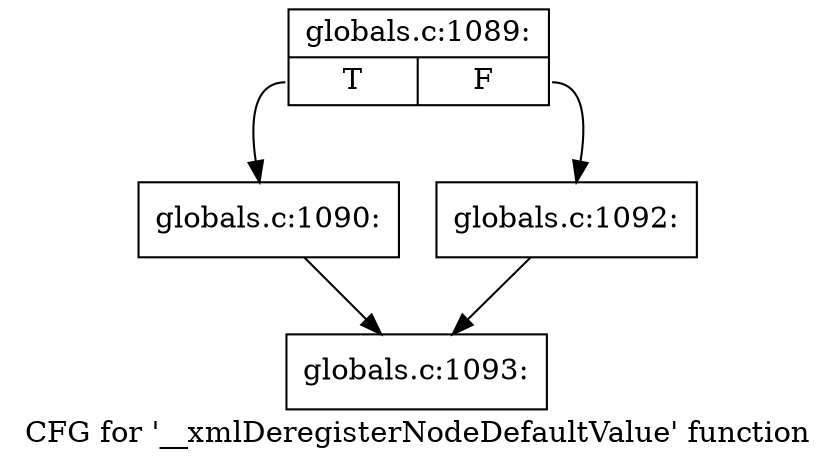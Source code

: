 digraph "CFG for '__xmlDeregisterNodeDefaultValue' function" {
	label="CFG for '__xmlDeregisterNodeDefaultValue' function";

	Node0x4ae2da0 [shape=record,label="{globals.c:1089:|{<s0>T|<s1>F}}"];
	Node0x4ae2da0:s0 -> Node0x48f5cb0;
	Node0x4ae2da0:s1 -> Node0x4ae33a0;
	Node0x48f5cb0 [shape=record,label="{globals.c:1090:}"];
	Node0x48f5cb0 -> Node0x48f5e70;
	Node0x4ae33a0 [shape=record,label="{globals.c:1092:}"];
	Node0x4ae33a0 -> Node0x48f5e70;
	Node0x48f5e70 [shape=record,label="{globals.c:1093:}"];
}
